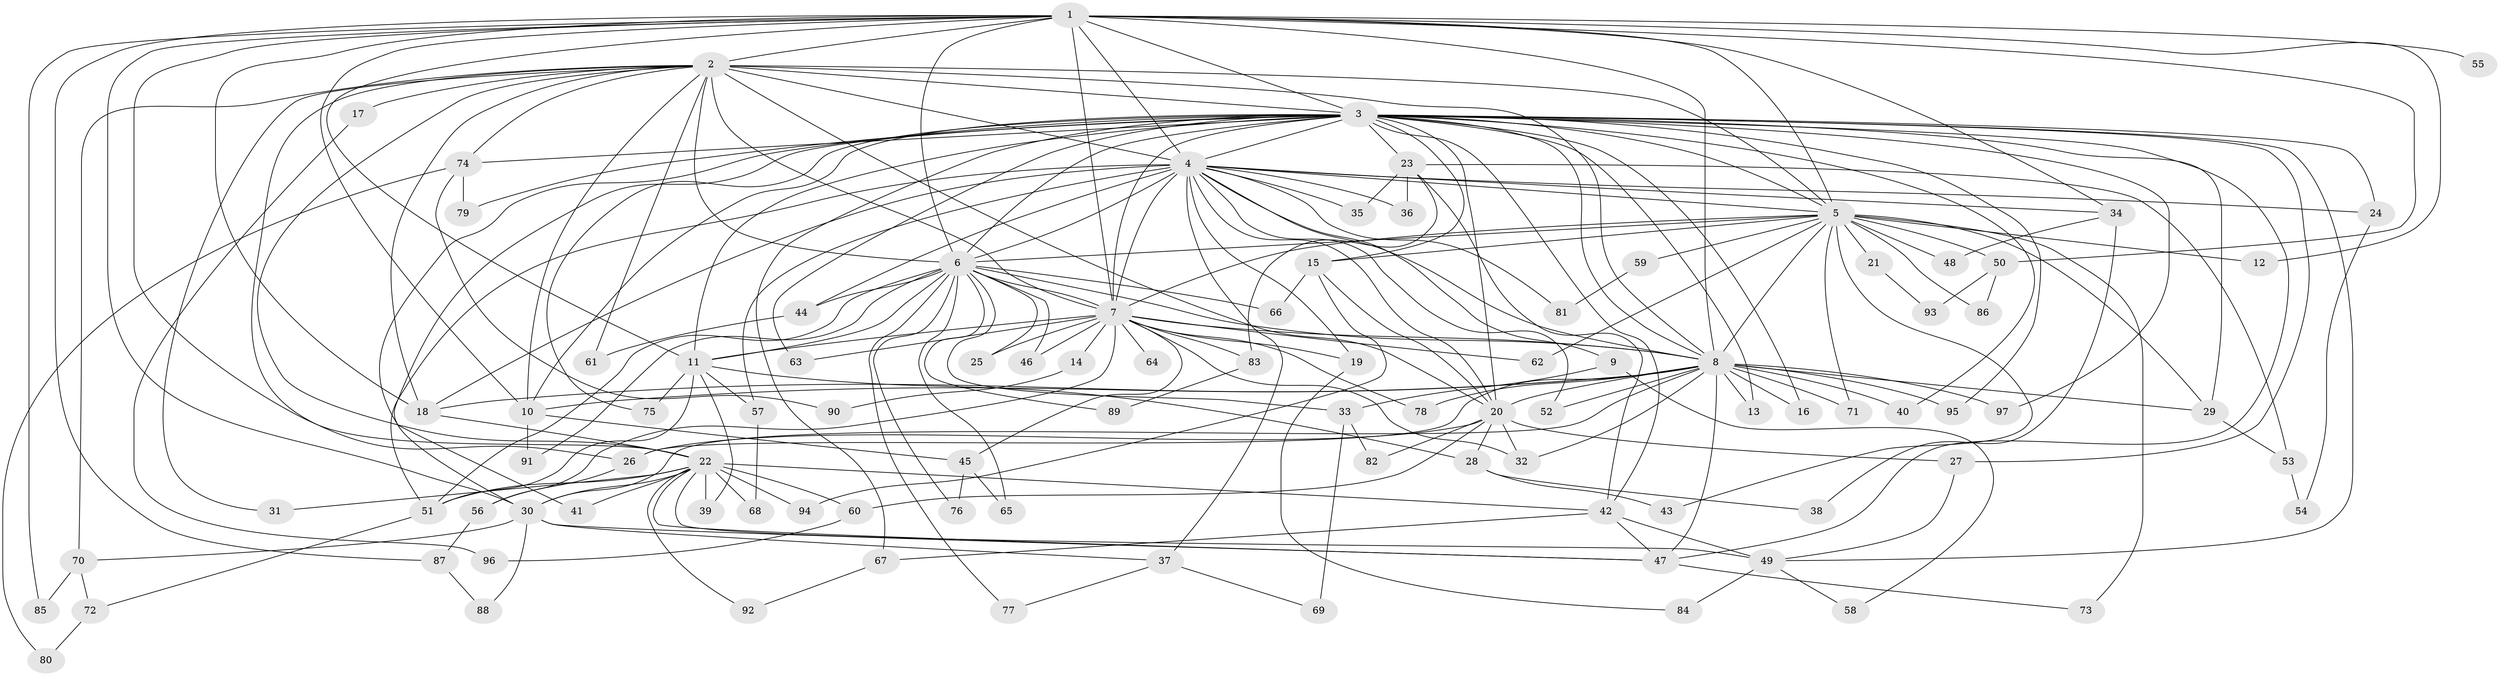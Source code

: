 // original degree distribution, {18: 0.007352941176470588, 21: 0.007352941176470588, 19: 0.007352941176470588, 26: 0.014705882352941176, 23: 0.014705882352941176, 31: 0.007352941176470588, 25: 0.007352941176470588, 16: 0.007352941176470588, 3: 0.25, 4: 0.09558823529411764, 7: 0.022058823529411766, 2: 0.5, 5: 0.04411764705882353, 10: 0.007352941176470588, 15: 0.007352941176470588}
// Generated by graph-tools (version 1.1) at 2025/49/03/04/25 22:49:46]
// undirected, 97 vertices, 221 edges
graph export_dot {
  node [color=gray90,style=filled];
  1;
  2;
  3;
  4;
  5;
  6;
  7;
  8;
  9;
  10;
  11;
  12;
  13;
  14;
  15;
  16;
  17;
  18;
  19;
  20;
  21;
  22;
  23;
  24;
  25;
  26;
  27;
  28;
  29;
  30;
  31;
  32;
  33;
  34;
  35;
  36;
  37;
  38;
  39;
  40;
  41;
  42;
  43;
  44;
  45;
  46;
  47;
  48;
  49;
  50;
  51;
  52;
  53;
  54;
  55;
  56;
  57;
  58;
  59;
  60;
  61;
  62;
  63;
  64;
  65;
  66;
  67;
  68;
  69;
  70;
  71;
  72;
  73;
  74;
  75;
  76;
  77;
  78;
  79;
  80;
  81;
  82;
  83;
  84;
  85;
  86;
  87;
  88;
  89;
  90;
  91;
  92;
  93;
  94;
  95;
  96;
  97;
  1 -- 2 [weight=3.0];
  1 -- 3 [weight=5.0];
  1 -- 4 [weight=2.0];
  1 -- 5 [weight=2.0];
  1 -- 6 [weight=2.0];
  1 -- 7 [weight=2.0];
  1 -- 8 [weight=2.0];
  1 -- 10 [weight=1.0];
  1 -- 11 [weight=1.0];
  1 -- 12 [weight=1.0];
  1 -- 18 [weight=2.0];
  1 -- 22 [weight=1.0];
  1 -- 30 [weight=1.0];
  1 -- 34 [weight=1.0];
  1 -- 50 [weight=1.0];
  1 -- 55 [weight=1.0];
  1 -- 85 [weight=1.0];
  1 -- 87 [weight=1.0];
  2 -- 3 [weight=3.0];
  2 -- 4 [weight=1.0];
  2 -- 5 [weight=1.0];
  2 -- 6 [weight=1.0];
  2 -- 7 [weight=1.0];
  2 -- 8 [weight=1.0];
  2 -- 10 [weight=1.0];
  2 -- 17 [weight=1.0];
  2 -- 18 [weight=1.0];
  2 -- 20 [weight=1.0];
  2 -- 22 [weight=1.0];
  2 -- 26 [weight=1.0];
  2 -- 31 [weight=1.0];
  2 -- 61 [weight=1.0];
  2 -- 70 [weight=1.0];
  2 -- 74 [weight=1.0];
  3 -- 4 [weight=2.0];
  3 -- 5 [weight=2.0];
  3 -- 6 [weight=2.0];
  3 -- 7 [weight=2.0];
  3 -- 8 [weight=4.0];
  3 -- 10 [weight=1.0];
  3 -- 11 [weight=1.0];
  3 -- 13 [weight=2.0];
  3 -- 15 [weight=1.0];
  3 -- 16 [weight=1.0];
  3 -- 20 [weight=1.0];
  3 -- 23 [weight=2.0];
  3 -- 24 [weight=1.0];
  3 -- 27 [weight=1.0];
  3 -- 29 [weight=2.0];
  3 -- 30 [weight=1.0];
  3 -- 40 [weight=1.0];
  3 -- 41 [weight=1.0];
  3 -- 42 [weight=1.0];
  3 -- 47 [weight=1.0];
  3 -- 49 [weight=1.0];
  3 -- 63 [weight=1.0];
  3 -- 67 [weight=1.0];
  3 -- 74 [weight=1.0];
  3 -- 75 [weight=1.0];
  3 -- 79 [weight=1.0];
  3 -- 95 [weight=1.0];
  3 -- 97 [weight=1.0];
  4 -- 5 [weight=1.0];
  4 -- 6 [weight=3.0];
  4 -- 7 [weight=1.0];
  4 -- 8 [weight=1.0];
  4 -- 9 [weight=1.0];
  4 -- 18 [weight=1.0];
  4 -- 19 [weight=1.0];
  4 -- 20 [weight=1.0];
  4 -- 24 [weight=1.0];
  4 -- 34 [weight=1.0];
  4 -- 35 [weight=1.0];
  4 -- 36 [weight=1.0];
  4 -- 37 [weight=1.0];
  4 -- 44 [weight=1.0];
  4 -- 51 [weight=1.0];
  4 -- 52 [weight=1.0];
  4 -- 57 [weight=1.0];
  4 -- 81 [weight=1.0];
  5 -- 6 [weight=1.0];
  5 -- 7 [weight=1.0];
  5 -- 8 [weight=1.0];
  5 -- 12 [weight=1.0];
  5 -- 15 [weight=1.0];
  5 -- 21 [weight=1.0];
  5 -- 29 [weight=1.0];
  5 -- 43 [weight=1.0];
  5 -- 48 [weight=1.0];
  5 -- 50 [weight=1.0];
  5 -- 59 [weight=1.0];
  5 -- 62 [weight=1.0];
  5 -- 71 [weight=1.0];
  5 -- 73 [weight=1.0];
  5 -- 86 [weight=1.0];
  6 -- 7 [weight=2.0];
  6 -- 8 [weight=1.0];
  6 -- 11 [weight=1.0];
  6 -- 25 [weight=1.0];
  6 -- 33 [weight=1.0];
  6 -- 44 [weight=1.0];
  6 -- 46 [weight=1.0];
  6 -- 51 [weight=1.0];
  6 -- 65 [weight=1.0];
  6 -- 66 [weight=1.0];
  6 -- 76 [weight=1.0];
  6 -- 77 [weight=1.0];
  6 -- 89 [weight=1.0];
  6 -- 91 [weight=1.0];
  7 -- 8 [weight=1.0];
  7 -- 11 [weight=1.0];
  7 -- 14 [weight=1.0];
  7 -- 19 [weight=1.0];
  7 -- 25 [weight=1.0];
  7 -- 32 [weight=1.0];
  7 -- 45 [weight=1.0];
  7 -- 46 [weight=1.0];
  7 -- 56 [weight=1.0];
  7 -- 62 [weight=1.0];
  7 -- 63 [weight=1.0];
  7 -- 64 [weight=1.0];
  7 -- 78 [weight=1.0];
  7 -- 83 [weight=1.0];
  8 -- 10 [weight=1.0];
  8 -- 13 [weight=1.0];
  8 -- 16 [weight=1.0];
  8 -- 18 [weight=1.0];
  8 -- 20 [weight=1.0];
  8 -- 26 [weight=1.0];
  8 -- 29 [weight=1.0];
  8 -- 30 [weight=1.0];
  8 -- 32 [weight=1.0];
  8 -- 40 [weight=1.0];
  8 -- 47 [weight=1.0];
  8 -- 52 [weight=1.0];
  8 -- 71 [weight=1.0];
  8 -- 78 [weight=1.0];
  8 -- 95 [weight=1.0];
  8 -- 97 [weight=1.0];
  9 -- 33 [weight=1.0];
  9 -- 58 [weight=1.0];
  10 -- 45 [weight=1.0];
  10 -- 91 [weight=1.0];
  11 -- 28 [weight=1.0];
  11 -- 39 [weight=1.0];
  11 -- 51 [weight=1.0];
  11 -- 57 [weight=1.0];
  11 -- 75 [weight=1.0];
  14 -- 90 [weight=1.0];
  15 -- 20 [weight=1.0];
  15 -- 66 [weight=1.0];
  15 -- 94 [weight=1.0];
  17 -- 96 [weight=1.0];
  18 -- 22 [weight=1.0];
  19 -- 84 [weight=1.0];
  20 -- 26 [weight=1.0];
  20 -- 27 [weight=1.0];
  20 -- 28 [weight=1.0];
  20 -- 32 [weight=2.0];
  20 -- 60 [weight=1.0];
  20 -- 82 [weight=1.0];
  21 -- 93 [weight=1.0];
  22 -- 30 [weight=1.0];
  22 -- 31 [weight=1.0];
  22 -- 39 [weight=1.0];
  22 -- 41 [weight=1.0];
  22 -- 42 [weight=1.0];
  22 -- 47 [weight=1.0];
  22 -- 49 [weight=1.0];
  22 -- 51 [weight=1.0];
  22 -- 60 [weight=1.0];
  22 -- 68 [weight=1.0];
  22 -- 92 [weight=1.0];
  22 -- 94 [weight=1.0];
  23 -- 35 [weight=1.0];
  23 -- 36 [weight=1.0];
  23 -- 42 [weight=1.0];
  23 -- 53 [weight=1.0];
  23 -- 83 [weight=1.0];
  24 -- 54 [weight=1.0];
  26 -- 56 [weight=1.0];
  27 -- 49 [weight=1.0];
  28 -- 38 [weight=1.0];
  28 -- 43 [weight=1.0];
  29 -- 53 [weight=1.0];
  30 -- 37 [weight=1.0];
  30 -- 47 [weight=1.0];
  30 -- 70 [weight=1.0];
  30 -- 88 [weight=1.0];
  33 -- 69 [weight=1.0];
  33 -- 82 [weight=1.0];
  34 -- 38 [weight=1.0];
  34 -- 48 [weight=1.0];
  37 -- 69 [weight=1.0];
  37 -- 77 [weight=1.0];
  42 -- 47 [weight=1.0];
  42 -- 49 [weight=1.0];
  42 -- 67 [weight=1.0];
  44 -- 61 [weight=1.0];
  45 -- 65 [weight=1.0];
  45 -- 76 [weight=1.0];
  47 -- 73 [weight=1.0];
  49 -- 58 [weight=1.0];
  49 -- 84 [weight=1.0];
  50 -- 86 [weight=1.0];
  50 -- 93 [weight=1.0];
  51 -- 72 [weight=1.0];
  53 -- 54 [weight=1.0];
  56 -- 87 [weight=1.0];
  57 -- 68 [weight=1.0];
  59 -- 81 [weight=1.0];
  60 -- 96 [weight=1.0];
  67 -- 92 [weight=1.0];
  70 -- 72 [weight=1.0];
  70 -- 85 [weight=1.0];
  72 -- 80 [weight=1.0];
  74 -- 79 [weight=1.0];
  74 -- 80 [weight=1.0];
  74 -- 90 [weight=1.0];
  83 -- 89 [weight=1.0];
  87 -- 88 [weight=1.0];
}
